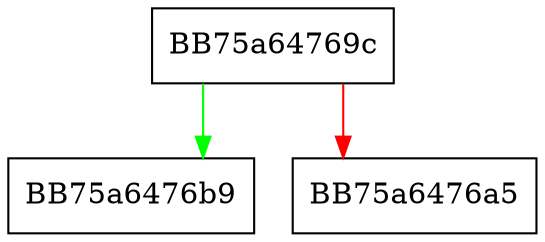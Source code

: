 digraph Init {
  node [shape="box"];
  graph [splines=ortho];
  BB75a64769c -> BB75a6476b9 [color="green"];
  BB75a64769c -> BB75a6476a5 [color="red"];
}